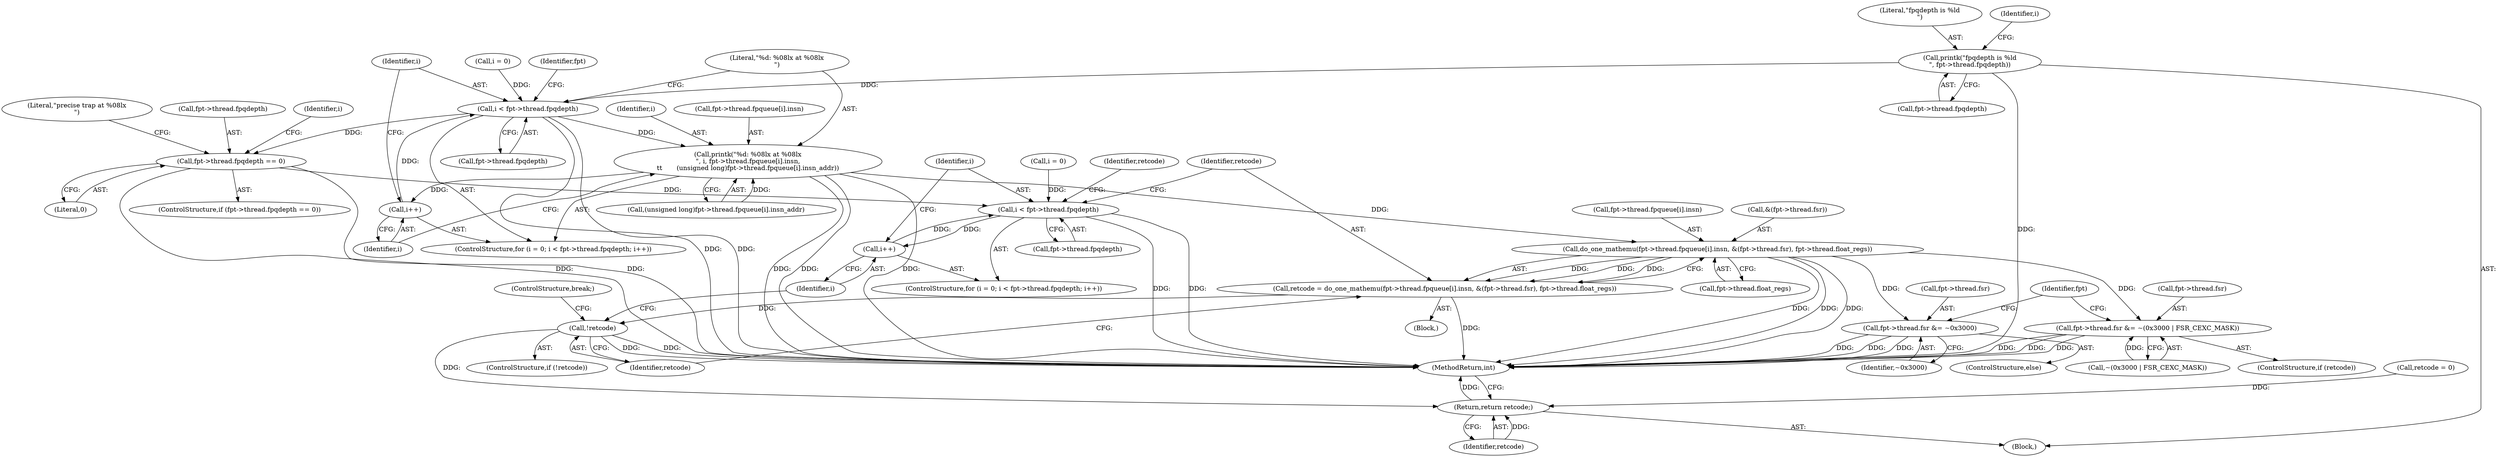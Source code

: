 digraph "0_linux_a8b0ca17b80e92faab46ee7179ba9e99ccb61233_41@pointer" {
"1000129" [label="(Call,printk(\"fpqdepth is %ld\n\", fpt->thread.fpqdepth))"];
"1000140" [label="(Call,i < fpt->thread.fpqdepth)"];
"1000149" [label="(Call,printk(\"%d: %08lx at %08lx\n\", i, fpt->thread.fpqueue[i].insn,\n\t\t       (unsigned long)fpt->thread.fpqueue[i].insn_addr))"];
"1000147" [label="(Call,i++)"];
"1000244" [label="(Call,do_one_mathemu(fpt->thread.fpqueue[i].insn, &(fpt->thread.fsr), fpt->thread.float_regs))"];
"1000242" [label="(Call,retcode = do_one_mathemu(fpt->thread.fpqueue[i].insn, &(fpt->thread.fsr), fpt->thread.float_regs))"];
"1000266" [label="(Call,!retcode)"];
"1000296" [label="(Return,return retcode;)"];
"1000271" [label="(Call,fpt->thread.fsr &= ~(0x3000 | FSR_CEXC_MASK))"];
"1000282" [label="(Call,fpt->thread.fsr &= ~0x3000)"];
"1000173" [label="(Call,fpt->thread.fpqdepth == 0)"];
"1000232" [label="(Call,i < fpt->thread.fpqdepth)"];
"1000239" [label="(Call,i++)"];
"1000182" [label="(Literal,\"precise trap at %08lx\n\")"];
"1000137" [label="(Call,i = 0)"];
"1000277" [label="(Call,~(0x3000 | FSR_CEXC_MASK))"];
"1000267" [label="(Identifier,retcode)"];
"1000241" [label="(Block,)"];
"1000142" [label="(Call,fpt->thread.fpqdepth)"];
"1000288" [label="(Identifier,~0x3000)"];
"1000282" [label="(Call,fpt->thread.fsr &= ~0x3000)"];
"1000174" [label="(Call,fpt->thread.fpqdepth)"];
"1000283" [label="(Call,fpt->thread.fsr)"];
"1000269" [label="(ControlStructure,if (retcode))"];
"1000232" [label="(Call,i < fpt->thread.fpqdepth)"];
"1000151" [label="(Identifier,i)"];
"1000270" [label="(Identifier,retcode)"];
"1000147" [label="(Call,i++)"];
"1000281" [label="(ControlStructure,else)"];
"1000172" [label="(ControlStructure,if (fpt->thread.fpqdepth == 0))"];
"1000130" [label="(Literal,\"fpqdepth is %ld\n\")"];
"1000233" [label="(Identifier,i)"];
"1000131" [label="(Call,fpt->thread.fpqdepth)"];
"1000265" [label="(ControlStructure,if (!retcode))"];
"1000239" [label="(Call,i++)"];
"1000228" [label="(ControlStructure,for (i = 0; i < fpt->thread.fpqdepth; i++))"];
"1000179" [label="(Literal,0)"];
"1000297" [label="(Identifier,retcode)"];
"1000266" [label="(Call,!retcode)"];
"1000271" [label="(Call,fpt->thread.fsr &= ~(0x3000 | FSR_CEXC_MASK))"];
"1000292" [label="(Identifier,fpt)"];
"1000161" [label="(Call,(unsigned long)fpt->thread.fpqueue[i].insn_addr)"];
"1000141" [label="(Identifier,i)"];
"1000254" [label="(Call,&(fpt->thread.fsr))"];
"1000111" [label="(Block,)"];
"1000152" [label="(Call,fpt->thread.fpqueue[i].insn)"];
"1000260" [label="(Call,fpt->thread.float_regs)"];
"1000296" [label="(Return,return retcode;)"];
"1000176" [label="(Identifier,fpt)"];
"1000140" [label="(Call,i < fpt->thread.fpqdepth)"];
"1000149" [label="(Call,printk(\"%d: %08lx at %08lx\n\", i, fpt->thread.fpqueue[i].insn,\n\t\t       (unsigned long)fpt->thread.fpqueue[i].insn_addr))"];
"1000272" [label="(Call,fpt->thread.fsr)"];
"1000136" [label="(ControlStructure,for (i = 0; i < fpt->thread.fpqdepth; i++))"];
"1000244" [label="(Call,do_one_mathemu(fpt->thread.fpqueue[i].insn, &(fpt->thread.fsr), fpt->thread.float_regs))"];
"1000240" [label="(Identifier,i)"];
"1000234" [label="(Call,fpt->thread.fpqdepth)"];
"1000230" [label="(Identifier,i)"];
"1000268" [label="(ControlStructure,break;)"];
"1000245" [label="(Call,fpt->thread.fpqueue[i].insn)"];
"1000129" [label="(Call,printk(\"fpqdepth is %ld\n\", fpt->thread.fpqdepth))"];
"1000114" [label="(Call,retcode = 0)"];
"1000150" [label="(Literal,\"%d: %08lx at %08lx\n\")"];
"1000242" [label="(Call,retcode = do_one_mathemu(fpt->thread.fpqueue[i].insn, &(fpt->thread.fsr), fpt->thread.float_regs))"];
"1000243" [label="(Identifier,retcode)"];
"1000229" [label="(Call,i = 0)"];
"1000298" [label="(MethodReturn,int)"];
"1000173" [label="(Call,fpt->thread.fpqdepth == 0)"];
"1000138" [label="(Identifier,i)"];
"1000148" [label="(Identifier,i)"];
"1000129" -> "1000111"  [label="AST: "];
"1000129" -> "1000131"  [label="CFG: "];
"1000130" -> "1000129"  [label="AST: "];
"1000131" -> "1000129"  [label="AST: "];
"1000138" -> "1000129"  [label="CFG: "];
"1000129" -> "1000298"  [label="DDG: "];
"1000129" -> "1000140"  [label="DDG: "];
"1000140" -> "1000136"  [label="AST: "];
"1000140" -> "1000142"  [label="CFG: "];
"1000141" -> "1000140"  [label="AST: "];
"1000142" -> "1000140"  [label="AST: "];
"1000150" -> "1000140"  [label="CFG: "];
"1000176" -> "1000140"  [label="CFG: "];
"1000140" -> "1000298"  [label="DDG: "];
"1000140" -> "1000298"  [label="DDG: "];
"1000147" -> "1000140"  [label="DDG: "];
"1000137" -> "1000140"  [label="DDG: "];
"1000140" -> "1000149"  [label="DDG: "];
"1000140" -> "1000173"  [label="DDG: "];
"1000149" -> "1000136"  [label="AST: "];
"1000149" -> "1000161"  [label="CFG: "];
"1000150" -> "1000149"  [label="AST: "];
"1000151" -> "1000149"  [label="AST: "];
"1000152" -> "1000149"  [label="AST: "];
"1000161" -> "1000149"  [label="AST: "];
"1000148" -> "1000149"  [label="CFG: "];
"1000149" -> "1000298"  [label="DDG: "];
"1000149" -> "1000298"  [label="DDG: "];
"1000149" -> "1000298"  [label="DDG: "];
"1000149" -> "1000147"  [label="DDG: "];
"1000161" -> "1000149"  [label="DDG: "];
"1000149" -> "1000244"  [label="DDG: "];
"1000147" -> "1000136"  [label="AST: "];
"1000147" -> "1000148"  [label="CFG: "];
"1000148" -> "1000147"  [label="AST: "];
"1000141" -> "1000147"  [label="CFG: "];
"1000244" -> "1000242"  [label="AST: "];
"1000244" -> "1000260"  [label="CFG: "];
"1000245" -> "1000244"  [label="AST: "];
"1000254" -> "1000244"  [label="AST: "];
"1000260" -> "1000244"  [label="AST: "];
"1000242" -> "1000244"  [label="CFG: "];
"1000244" -> "1000298"  [label="DDG: "];
"1000244" -> "1000298"  [label="DDG: "];
"1000244" -> "1000298"  [label="DDG: "];
"1000244" -> "1000242"  [label="DDG: "];
"1000244" -> "1000242"  [label="DDG: "];
"1000244" -> "1000242"  [label="DDG: "];
"1000244" -> "1000271"  [label="DDG: "];
"1000244" -> "1000282"  [label="DDG: "];
"1000242" -> "1000241"  [label="AST: "];
"1000243" -> "1000242"  [label="AST: "];
"1000267" -> "1000242"  [label="CFG: "];
"1000242" -> "1000298"  [label="DDG: "];
"1000242" -> "1000266"  [label="DDG: "];
"1000266" -> "1000265"  [label="AST: "];
"1000266" -> "1000267"  [label="CFG: "];
"1000267" -> "1000266"  [label="AST: "];
"1000268" -> "1000266"  [label="CFG: "];
"1000240" -> "1000266"  [label="CFG: "];
"1000266" -> "1000298"  [label="DDG: "];
"1000266" -> "1000298"  [label="DDG: "];
"1000266" -> "1000296"  [label="DDG: "];
"1000296" -> "1000111"  [label="AST: "];
"1000296" -> "1000297"  [label="CFG: "];
"1000297" -> "1000296"  [label="AST: "];
"1000298" -> "1000296"  [label="CFG: "];
"1000296" -> "1000298"  [label="DDG: "];
"1000297" -> "1000296"  [label="DDG: "];
"1000114" -> "1000296"  [label="DDG: "];
"1000271" -> "1000269"  [label="AST: "];
"1000271" -> "1000277"  [label="CFG: "];
"1000272" -> "1000271"  [label="AST: "];
"1000277" -> "1000271"  [label="AST: "];
"1000292" -> "1000271"  [label="CFG: "];
"1000271" -> "1000298"  [label="DDG: "];
"1000271" -> "1000298"  [label="DDG: "];
"1000271" -> "1000298"  [label="DDG: "];
"1000277" -> "1000271"  [label="DDG: "];
"1000282" -> "1000281"  [label="AST: "];
"1000282" -> "1000288"  [label="CFG: "];
"1000283" -> "1000282"  [label="AST: "];
"1000288" -> "1000282"  [label="AST: "];
"1000292" -> "1000282"  [label="CFG: "];
"1000282" -> "1000298"  [label="DDG: "];
"1000282" -> "1000298"  [label="DDG: "];
"1000282" -> "1000298"  [label="DDG: "];
"1000173" -> "1000172"  [label="AST: "];
"1000173" -> "1000179"  [label="CFG: "];
"1000174" -> "1000173"  [label="AST: "];
"1000179" -> "1000173"  [label="AST: "];
"1000182" -> "1000173"  [label="CFG: "];
"1000230" -> "1000173"  [label="CFG: "];
"1000173" -> "1000298"  [label="DDG: "];
"1000173" -> "1000298"  [label="DDG: "];
"1000173" -> "1000232"  [label="DDG: "];
"1000232" -> "1000228"  [label="AST: "];
"1000232" -> "1000234"  [label="CFG: "];
"1000233" -> "1000232"  [label="AST: "];
"1000234" -> "1000232"  [label="AST: "];
"1000243" -> "1000232"  [label="CFG: "];
"1000270" -> "1000232"  [label="CFG: "];
"1000232" -> "1000298"  [label="DDG: "];
"1000232" -> "1000298"  [label="DDG: "];
"1000239" -> "1000232"  [label="DDG: "];
"1000229" -> "1000232"  [label="DDG: "];
"1000232" -> "1000239"  [label="DDG: "];
"1000239" -> "1000228"  [label="AST: "];
"1000239" -> "1000240"  [label="CFG: "];
"1000240" -> "1000239"  [label="AST: "];
"1000233" -> "1000239"  [label="CFG: "];
}
